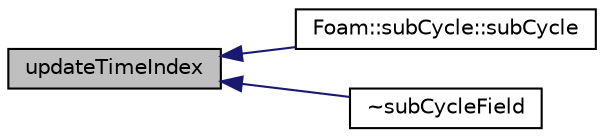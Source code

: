 digraph "updateTimeIndex"
{
  bgcolor="transparent";
  edge [fontname="Helvetica",fontsize="10",labelfontname="Helvetica",labelfontsize="10"];
  node [fontname="Helvetica",fontsize="10",shape=record];
  rankdir="LR";
  Node1 [label="updateTimeIndex",height=0.2,width=0.4,color="black", fillcolor="grey75", style="filled", fontcolor="black"];
  Node1 -> Node2 [dir="back",color="midnightblue",fontsize="10",style="solid",fontname="Helvetica"];
  Node2 [label="Foam::subCycle::subCycle",height=0.2,width=0.4,color="black",URL="$a02534.html#a8f35b1de6a71f61f25132c74de87e054",tooltip="Construct field and number of sub-cycles. "];
  Node1 -> Node3 [dir="back",color="midnightblue",fontsize="10",style="solid",fontname="Helvetica"];
  Node3 [label="~subCycleField",height=0.2,width=0.4,color="black",URL="$a02535.html#a54b8b7d600687b3af2894ee7b62fc962",tooltip="Destructor. "];
}
